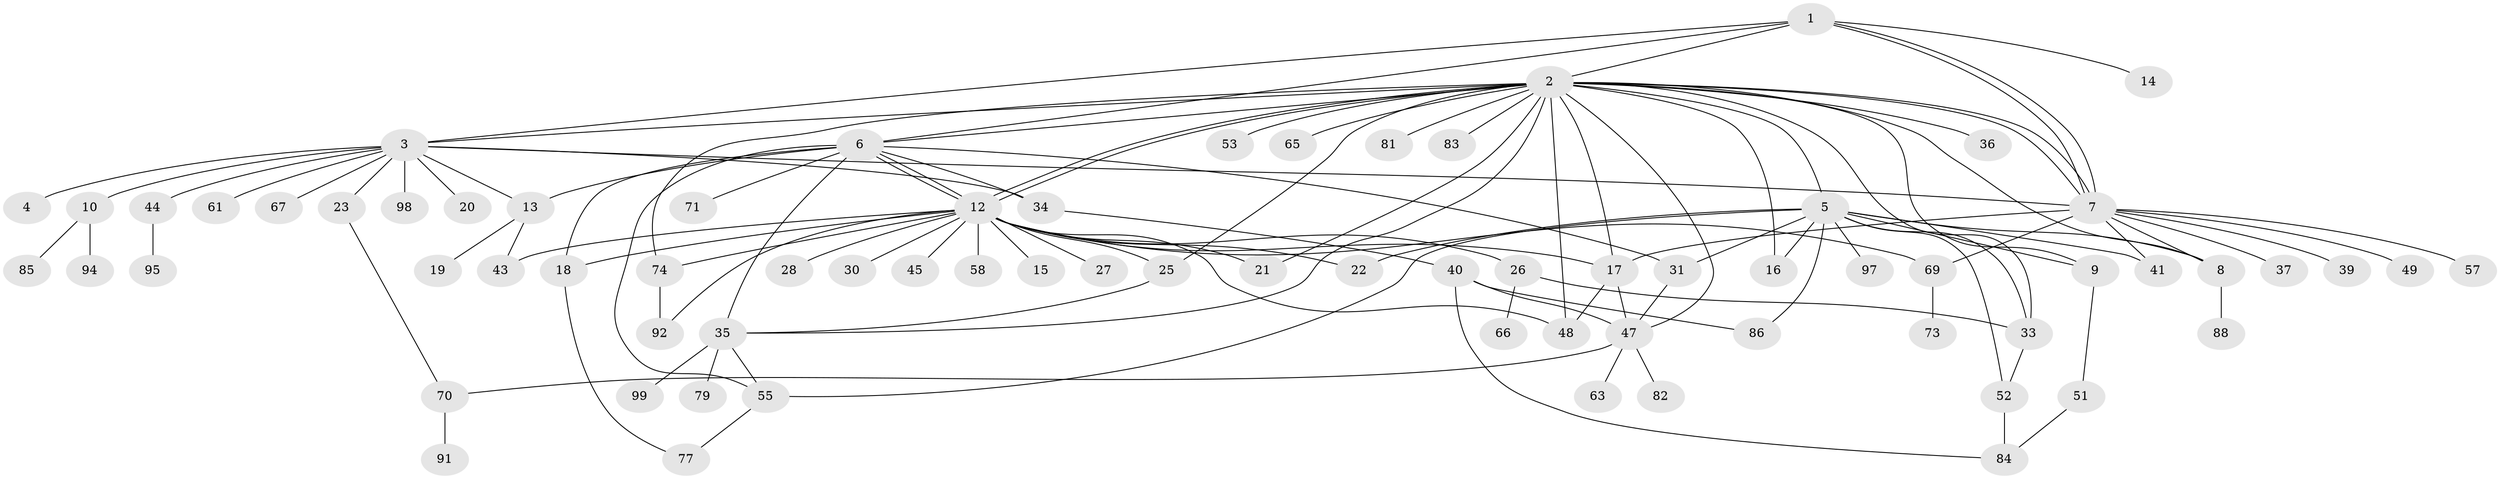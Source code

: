 // original degree distribution, {6: 0.010101010101010102, 25: 0.010101010101010102, 17: 0.010101010101010102, 2: 0.23232323232323232, 13: 0.010101010101010102, 11: 0.010101010101010102, 14: 0.010101010101010102, 5: 0.04040404040404041, 3: 0.18181818181818182, 18: 0.010101010101010102, 1: 0.3838383838383838, 4: 0.08080808080808081, 10: 0.010101010101010102}
// Generated by graph-tools (version 1.1) at 2025/11/02/27/25 16:11:09]
// undirected, 74 vertices, 117 edges
graph export_dot {
graph [start="1"]
  node [color=gray90,style=filled];
  1;
  2 [super="+46"];
  3 [super="+72"];
  4 [super="+60"];
  5 [super="+38"];
  6 [super="+11"];
  7 [super="+32"];
  8 [super="+29"];
  9;
  10;
  12 [super="+24"];
  13 [super="+62"];
  14;
  15 [super="+96"];
  16 [super="+75"];
  17 [super="+42"];
  18;
  19 [super="+56"];
  20;
  21;
  22;
  23 [super="+50"];
  25;
  26 [super="+54"];
  27;
  28;
  30;
  31;
  33 [super="+76"];
  34;
  35 [super="+64"];
  36;
  37;
  39;
  40 [super="+80"];
  41;
  43 [super="+59"];
  44;
  45;
  47 [super="+68"];
  48 [super="+87"];
  49;
  51;
  52 [super="+78"];
  53;
  55 [super="+93"];
  57;
  58;
  61;
  63;
  65;
  66;
  67;
  69;
  70;
  71;
  73;
  74;
  77;
  79;
  81;
  82;
  83;
  84 [super="+89"];
  85;
  86 [super="+90"];
  88;
  91;
  92;
  94;
  95;
  97;
  98;
  99;
  1 -- 2;
  1 -- 3;
  1 -- 6;
  1 -- 7;
  1 -- 7;
  1 -- 14;
  2 -- 3 [weight=2];
  2 -- 5;
  2 -- 6;
  2 -- 7 [weight=2];
  2 -- 7;
  2 -- 8;
  2 -- 9;
  2 -- 12;
  2 -- 12;
  2 -- 16;
  2 -- 21;
  2 -- 25;
  2 -- 33;
  2 -- 35;
  2 -- 36;
  2 -- 47;
  2 -- 48;
  2 -- 53;
  2 -- 65;
  2 -- 74;
  2 -- 81;
  2 -- 83;
  2 -- 17;
  3 -- 4;
  3 -- 7;
  3 -- 10;
  3 -- 13;
  3 -- 20;
  3 -- 23 [weight=2];
  3 -- 34;
  3 -- 44;
  3 -- 61;
  3 -- 67;
  3 -- 98;
  5 -- 8;
  5 -- 9;
  5 -- 22;
  5 -- 31;
  5 -- 41;
  5 -- 55;
  5 -- 86;
  5 -- 97;
  5 -- 33 [weight=2];
  5 -- 52;
  5 -- 16;
  6 -- 12;
  6 -- 12;
  6 -- 13;
  6 -- 18;
  6 -- 34;
  6 -- 35 [weight=2];
  6 -- 55;
  6 -- 71;
  6 -- 31;
  7 -- 8;
  7 -- 17;
  7 -- 37;
  7 -- 41;
  7 -- 49;
  7 -- 57;
  7 -- 69;
  7 -- 39;
  8 -- 88;
  9 -- 51;
  10 -- 85;
  10 -- 94;
  12 -- 15;
  12 -- 18;
  12 -- 21;
  12 -- 22;
  12 -- 28;
  12 -- 30 [weight=2];
  12 -- 43 [weight=2];
  12 -- 45;
  12 -- 58;
  12 -- 69;
  12 -- 74;
  12 -- 92;
  12 -- 48;
  12 -- 25;
  12 -- 26 [weight=2];
  12 -- 27;
  12 -- 17;
  13 -- 19;
  13 -- 43;
  17 -- 47;
  17 -- 48;
  18 -- 77;
  23 -- 70;
  25 -- 35;
  26 -- 66;
  26 -- 33;
  31 -- 47;
  33 -- 52;
  34 -- 40;
  35 -- 79;
  35 -- 99;
  35 -- 55;
  40 -- 84;
  40 -- 86;
  40 -- 47;
  44 -- 95;
  47 -- 63;
  47 -- 70;
  47 -- 82;
  51 -- 84;
  52 -- 84;
  55 -- 77;
  69 -- 73;
  70 -- 91;
  74 -- 92;
}
